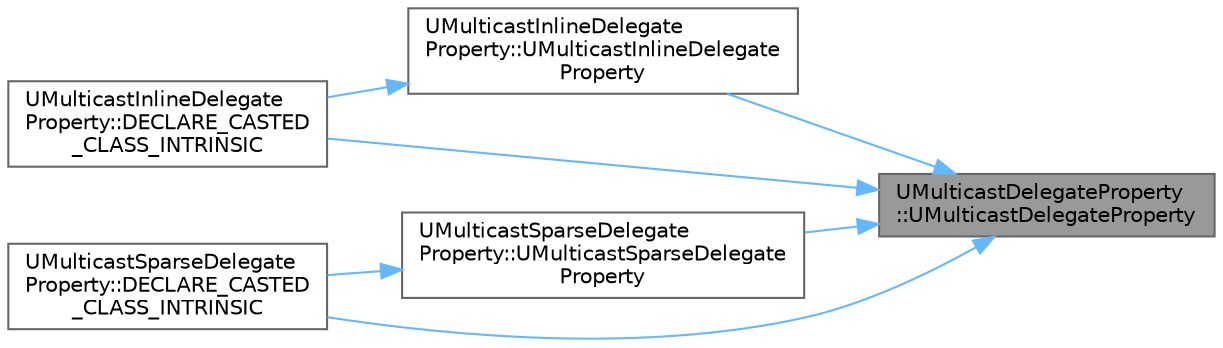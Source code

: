 digraph "UMulticastDelegateProperty::UMulticastDelegateProperty"
{
 // INTERACTIVE_SVG=YES
 // LATEX_PDF_SIZE
  bgcolor="transparent";
  edge [fontname=Helvetica,fontsize=10,labelfontname=Helvetica,labelfontsize=10];
  node [fontname=Helvetica,fontsize=10,shape=box,height=0.2,width=0.4];
  rankdir="RL";
  Node1 [id="Node000001",label="UMulticastDelegateProperty\l::UMulticastDelegateProperty",height=0.2,width=0.4,color="gray40", fillcolor="grey60", style="filled", fontcolor="black",tooltip="Points to the source delegate function (the function declared with the delegate keyword) used in the ..."];
  Node1 -> Node2 [id="edge1_Node000001_Node000002",dir="back",color="steelblue1",style="solid",tooltip=" "];
  Node2 [id="Node000002",label="UMulticastInlineDelegate\lProperty::UMulticastInlineDelegate\lProperty",height=0.2,width=0.4,color="grey40", fillcolor="white", style="filled",URL="$dc/d30/classUMulticastInlineDelegateProperty.html#a724b87b09f5ea1cb3ff82e7c291c02a3",tooltip=" "];
  Node2 -> Node3 [id="edge2_Node000002_Node000003",dir="back",color="steelblue1",style="solid",tooltip=" "];
  Node3 [id="Node000003",label="UMulticastInlineDelegate\lProperty::DECLARE_CASTED\l_CLASS_INTRINSIC",height=0.2,width=0.4,color="grey40", fillcolor="white", style="filled",URL="$dc/d30/classUMulticastInlineDelegateProperty.html#a212361bf0ba2eb5e10bdd4a7491beceb",tooltip=" "];
  Node1 -> Node4 [id="edge3_Node000001_Node000004",dir="back",color="steelblue1",style="solid",tooltip=" "];
  Node4 [id="Node000004",label="UMulticastSparseDelegate\lProperty::UMulticastSparseDelegate\lProperty",height=0.2,width=0.4,color="grey40", fillcolor="white", style="filled",URL="$d8/d68/classUMulticastSparseDelegateProperty.html#a10eb5d33e8df47915ad538134c51968d",tooltip=" "];
  Node4 -> Node5 [id="edge4_Node000004_Node000005",dir="back",color="steelblue1",style="solid",tooltip=" "];
  Node5 [id="Node000005",label="UMulticastSparseDelegate\lProperty::DECLARE_CASTED\l_CLASS_INTRINSIC",height=0.2,width=0.4,color="grey40", fillcolor="white", style="filled",URL="$d8/d68/classUMulticastSparseDelegateProperty.html#a1162ba306f60d4b6beae0d45bfd784e5",tooltip=" "];
  Node1 -> Node3 [id="edge5_Node000001_Node000003",dir="back",color="steelblue1",style="solid",tooltip=" "];
  Node1 -> Node5 [id="edge6_Node000001_Node000005",dir="back",color="steelblue1",style="solid",tooltip=" "];
}
